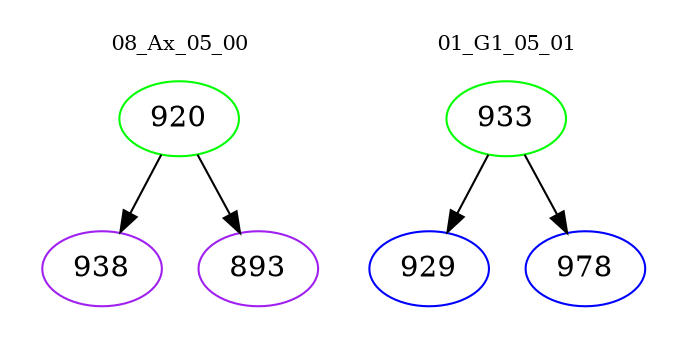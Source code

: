 digraph{
subgraph cluster_0 {
color = white
label = "08_Ax_05_00";
fontsize=10;
T0_920 [label="920", color="green"]
T0_920 -> T0_938 [color="black"]
T0_938 [label="938", color="purple"]
T0_920 -> T0_893 [color="black"]
T0_893 [label="893", color="purple"]
}
subgraph cluster_1 {
color = white
label = "01_G1_05_01";
fontsize=10;
T1_933 [label="933", color="green"]
T1_933 -> T1_929 [color="black"]
T1_929 [label="929", color="blue"]
T1_933 -> T1_978 [color="black"]
T1_978 [label="978", color="blue"]
}
}
